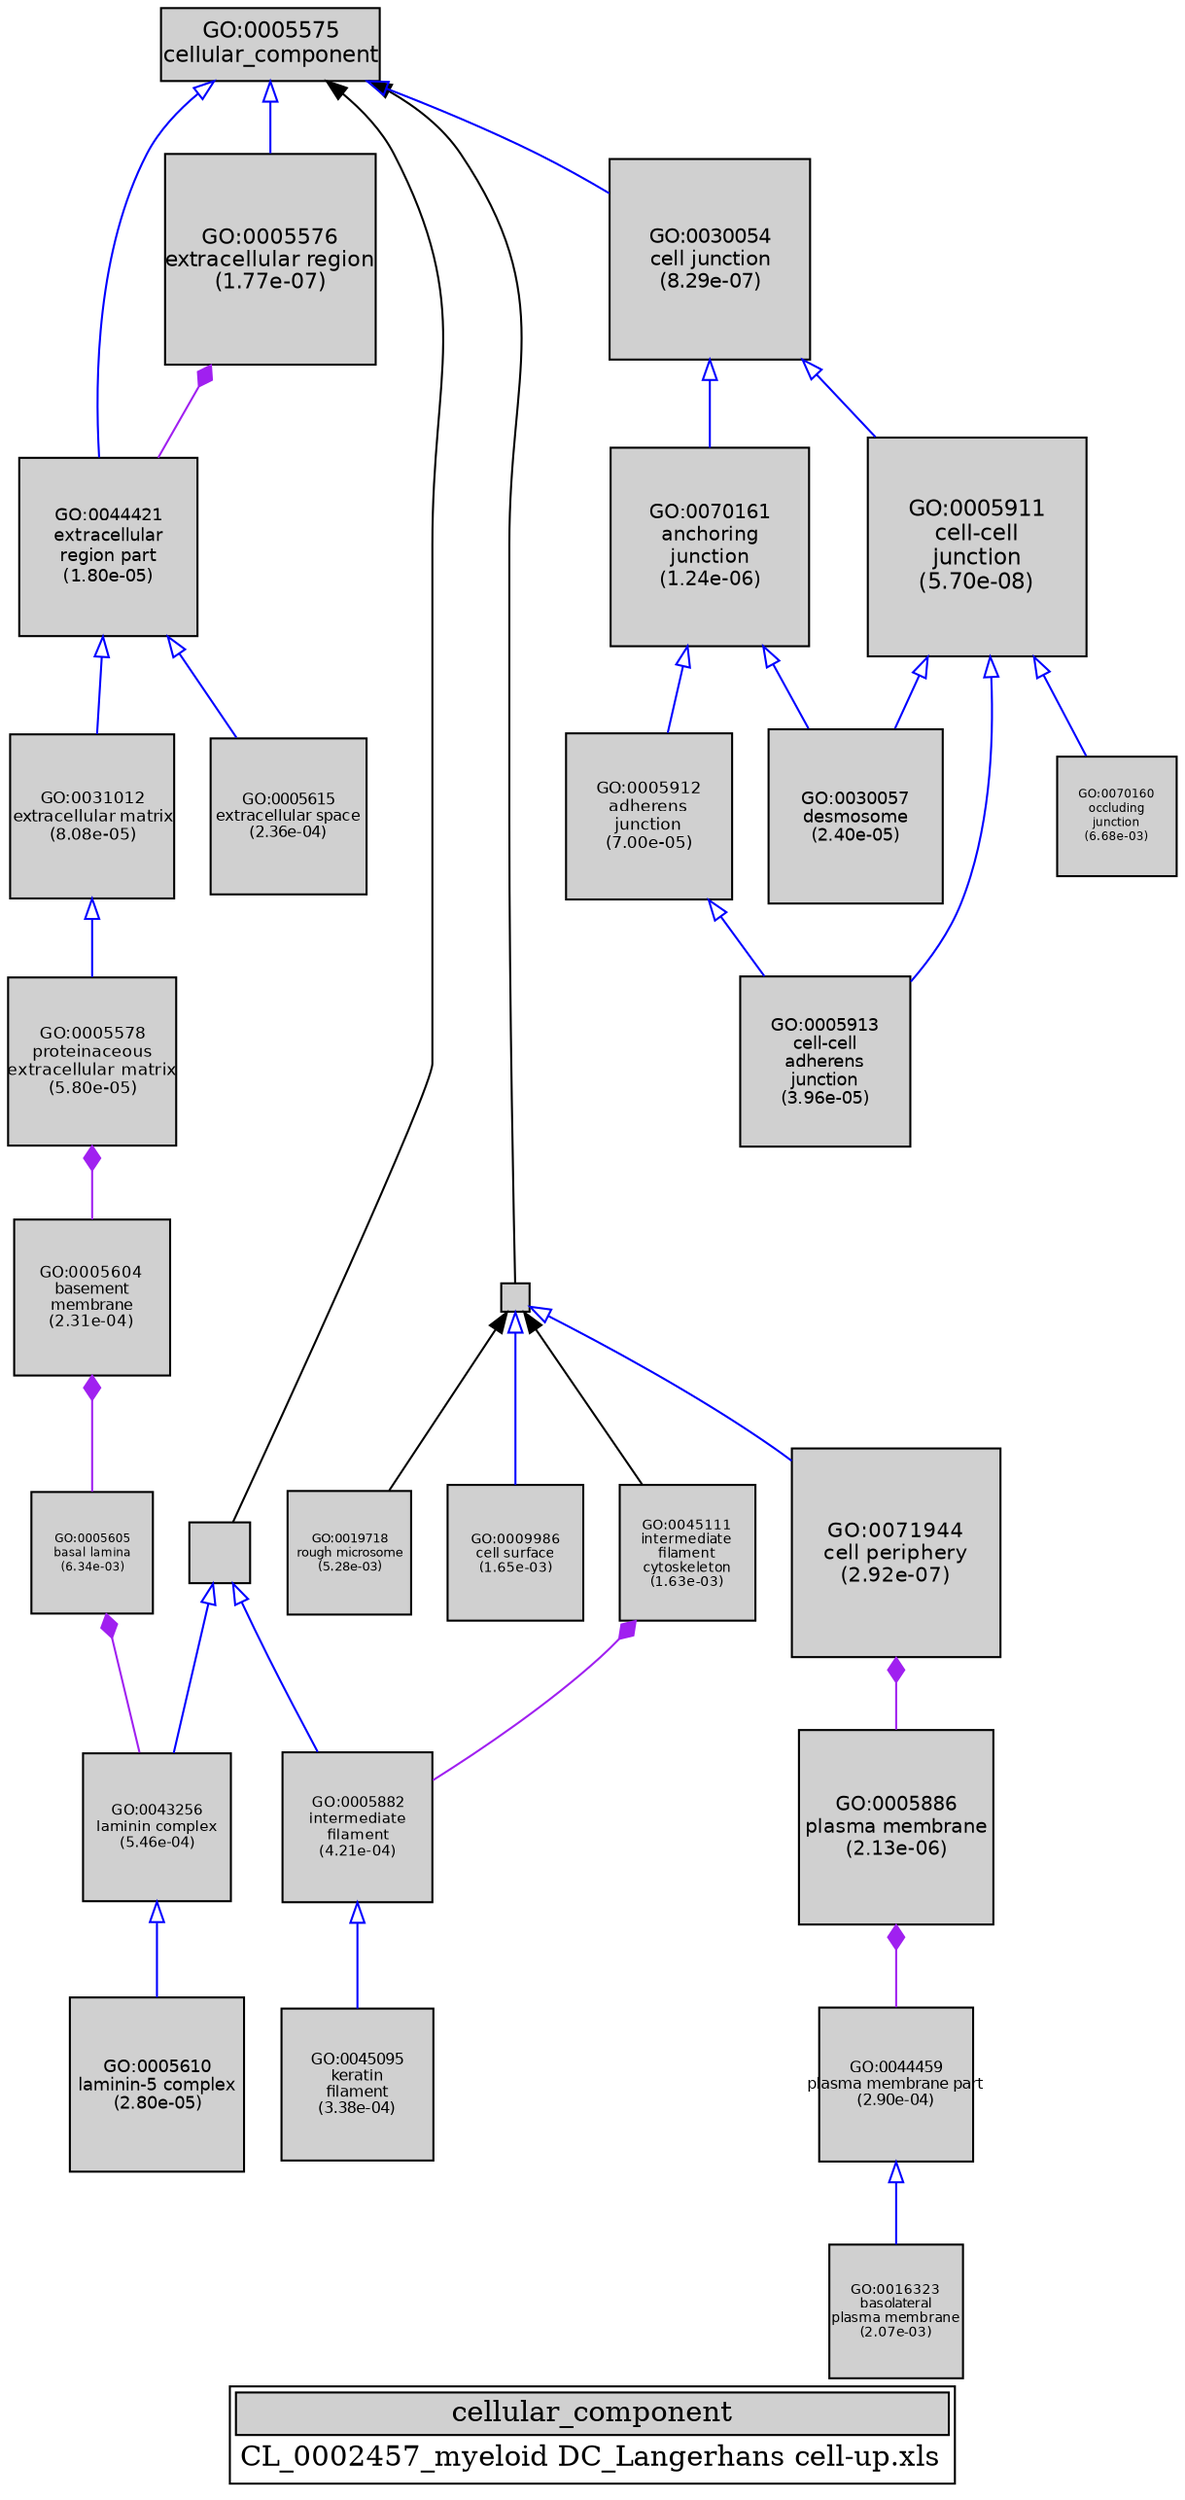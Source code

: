 digraph "cellular_component" {
graph [ bgcolor = "#FFFFFF", label = <<TABLE COLOR="black" BGCOLOR="white"><TR><TD COLSPAN="2" BGCOLOR="#D0D0D0"><FONT COLOR="black">cellular_component</FONT></TD></TR><TR><TD BORDER="0">CL_0002457_myeloid DC_Langerhans cell-up.xls</TD></TR></TABLE>> ];
node [ fontname = "Helvetica" ];

subgraph "nodes" {

node [ style = "filled", fixedsize = "true", width = 1, shape = "box", fontsize = 9, fillcolor = "#D0D0D0", fontcolor = "black", color = "black" ];

"GO:0044459" [ URL = "#GO:0044459", label = <<TABLE BORDER="0"><TR><TD>GO:0044459<BR/>plasma membrane part<BR/>(2.90e-04)</TD></TR></TABLE>>, width = 1.05074827647, shape = "box", fontsize = 7.56538759061, height = 1.05074827647 ];
"GO:0005913" [ URL = "#GO:0005913", label = <<TABLE BORDER="0"><TR><TD>GO:0005913<BR/>cell-cell<BR/>adherens<BR/>junction<BR/>(3.96e-05)</TD></TR></TABLE>>, width = 1.17102788223, shape = "box", fontsize = 8.43140075203, height = 1.17102788223 ];
"GO:0016323" [ URL = "#GO:0016323", label = <<TABLE BORDER="0"><TR><TD>GO:0016323<BR/>basolateral<BR/>plasma membrane<BR/>(2.07e-03)</TD></TR></TABLE>>, width = 0.916374323738, shape = "box", fontsize = 6.59789513091, height = 0.916374323738 ];
"GO:0043234" [ URL = "#GO:0043234", label = "", width = 0.42290749411, shape = "box", height = 0.42290749411 ];
"GO:0043256" [ URL = "#GO:0043256", label = <<TABLE BORDER="0"><TR><TD>GO:0043256<BR/>laminin complex<BR/>(5.46e-04)</TD></TR></TABLE>>, width = 1.00937030148, shape = "box", fontsize = 7.26746617068, height = 1.00937030148 ];
"GO:0005911" [ URL = "#GO:0005911", label = <<TABLE BORDER="0"><TR><TD>GO:0005911<BR/>cell-cell<BR/>junction<BR/>(5.70e-08)</TD></TR></TABLE>>, width = 1.5, shape = "box", fontsize = 10.8, height = 1.5 ];
"GO:0044421" [ URL = "#GO:0044421", label = <<TABLE BORDER="0"><TR><TD>GO:0044421<BR/>extracellular<BR/>region part<BR/>(1.80e-05)</TD></TR></TABLE>>, width = 1.21535488289, shape = "box", fontsize = 8.75055515683, height = 1.21535488289 ];
"GO:0045095" [ URL = "#GO:0045095", label = <<TABLE BORDER="0"><TR><TD>GO:0045095<BR/>keratin<BR/>filament<BR/>(3.38e-04)</TD></TR></TABLE>>, width = 1.04080110494, shape = "box", fontsize = 7.49376795558, height = 1.04080110494 ];
"GO:0005615" [ URL = "#GO:0005615", label = <<TABLE BORDER="0"><TR><TD>GO:0005615<BR/>extracellular space<BR/>(2.36e-04)</TD></TR></TABLE>>, width = 1.06362300309, shape = "box", fontsize = 7.65808562223, height = 1.06362300309 ];
"GO:0031012" [ URL = "#GO:0031012", label = <<TABLE BORDER="0"><TR><TD>GO:0031012<BR/>extracellular matrix<BR/>(8.08e-05)</TD></TR></TABLE>>, width = 1.1293443939, shape = "box", fontsize = 8.13127963609, height = 1.1293443939 ];
"GO:0005575" [ URL = "#GO:0005575", label = <<TABLE BORDER="0"><TR><TD>GO:0005575<BR/>cellular_component</TD></TR></TABLE>>, width = 1.5, shape = "box", fontsize = 10.8 ];
"GO:0005882" [ URL = "#GO:0005882", label = <<TABLE BORDER="0"><TR><TD>GO:0005882<BR/>intermediate<BR/>filament<BR/>(4.21e-04)</TD></TR></TABLE>>, width = 1.02650165178, shape = "box", fontsize = 7.39081189285, height = 1.02650165178 ];
"GO:0044464" [ URL = "#GO:0044464", label = "", width = 0.190132567106, shape = "box", height = 0.190132567106 ];
"GO:0005605" [ URL = "#GO:0005605", label = <<TABLE BORDER="0"><TR><TD>GO:0005605<BR/>basal lamina<BR/>(6.34e-03)</TD></TR></TABLE>>, width = 0.830470949484, shape = "box", fontsize = 5.97939083628, height = 0.830470949484 ];
"GO:0045111" [ URL = "#GO:0045111", label = <<TABLE BORDER="0"><TR><TD>GO:0045111<BR/>intermediate<BR/>filament<BR/>cytoskeleton<BR/>(1.63e-03)</TD></TR></TABLE>>, width = 0.933921123185, shape = "box", fontsize = 6.72423208694, height = 0.933921123185 ];
"GO:0005610" [ URL = "#GO:0005610", label = <<TABLE BORDER="0"><TR><TD>GO:0005610<BR/>laminin-5 complex<BR/>(2.80e-05)</TD></TR></TABLE>>, width = 1.19080876685, shape = "box", fontsize = 8.57382312132, height = 1.19080876685 ];
"GO:0005886" [ URL = "#GO:0005886", label = <<TABLE BORDER="0"><TR><TD>GO:0005886<BR/>plasma membrane<BR/>(2.13e-06)</TD></TR></TABLE>>, width = 1.32797087202, shape = "box", fontsize = 9.56139027853, height = 1.32797087202 ];
"GO:0071944" [ URL = "#GO:0071944", label = <<TABLE BORDER="0"><TR><TD>GO:0071944<BR/>cell periphery<BR/>(2.92e-07)</TD></TR></TABLE>>, width = 1.42505146417, shape = "box", fontsize = 10.260370542, height = 1.42505146417 ];
"GO:0070160" [ URL = "#GO:0070160", label = <<TABLE BORDER="0"><TR><TD>GO:0070160<BR/>occluding<BR/>junction<BR/>(6.68e-03)</TD></TR></TABLE>>, width = 0.826193049521, shape = "box", fontsize = 5.94858995655, height = 0.826193049521 ];
"GO:0005576" [ URL = "#GO:0005576", label = <<TABLE BORDER="0"><TR><TD>GO:0005576<BR/>extracellular region<BR/>(1.77e-07)</TD></TR></TABLE>>, width = 1.44849476741, shape = "box", fontsize = 10.4291623254, height = 1.44849476741 ];
"GO:0005912" [ URL = "#GO:0005912", label = <<TABLE BORDER="0"><TR><TD>GO:0005912<BR/>adherens<BR/>junction<BR/>(7.00e-05)</TD></TR></TABLE>>, width = 1.13788318852, shape = "box", fontsize = 8.19275895734, height = 1.13788318852 ];
"GO:0005578" [ URL = "#GO:0005578", label = <<TABLE BORDER="0"><TR><TD>GO:0005578<BR/>proteinaceous<BR/>extracellular matrix<BR/>(5.80e-05)</TD></TR></TABLE>>, width = 1.14888922719, shape = "box", fontsize = 8.27200243575, height = 1.14888922719 ];
"GO:0070161" [ URL = "#GO:0070161", label = <<TABLE BORDER="0"><TR><TD>GO:0070161<BR/>anchoring<BR/>junction<BR/>(1.24e-06)</TD></TR></TABLE>>, width = 1.3552008845, shape = "box", fontsize = 9.75744636841, height = 1.3552008845 ];
"GO:0019718" [ URL = "#GO:0019718", label = <<TABLE BORDER="0"><TR><TD>GO:0019718<BR/>rough microsome<BR/>(5.28e-03)</TD></TR></TABLE>>, width = 0.8451594519, shape = "box", fontsize = 6.08514805368, height = 0.8451594519 ];
"GO:0030054" [ URL = "#GO:0030054", label = <<TABLE BORDER="0"><TR><TD>GO:0030054<BR/>cell junction<BR/>(8.29e-07)</TD></TR></TABLE>>, width = 1.3749568878, shape = "box", fontsize = 9.8996895922, height = 1.3749568878 ];
"GO:0009986" [ URL = "#GO:0009986", label = <<TABLE BORDER="0"><TR><TD>GO:0009986<BR/>cell surface<BR/>(1.65e-03)</TD></TR></TABLE>>, width = 0.932958403323, shape = "box", fontsize = 6.71730050392, height = 0.932958403323 ];
"GO:0005604" [ URL = "#GO:0005604", label = <<TABLE BORDER="0"><TR><TD>GO:0005604<BR/>basement<BR/>membrane<BR/>(2.31e-04)</TD></TR></TABLE>>, width = 1.06508687064, shape = "box", fontsize = 7.6686254686, height = 1.06508687064 ];
"GO:0030057" [ URL = "#GO:0030057", label = <<TABLE BORDER="0"><TR><TD>GO:0030057<BR/>desmosome<BR/>(2.40e-05)</TD></TR></TABLE>>, width = 1.19943974901, shape = "box", fontsize = 8.63596619285, height = 1.19943974901 ];
}
subgraph "edges" {


edge [ dir = "back", weight = 1 ];
subgraph "regulates" {


edge [ color = "cyan", arrowtail = "none" ];
subgraph "positive" {


edge [ color = "green", arrowtail = "vee" ];
}
subgraph "negative" {


edge [ color = "red", arrowtail = "tee" ];
}
}
subgraph "part_of" {


edge [ color = "purple", arrowtail = "diamond", weight = 2.5 ];
"GO:0045111" -> "GO:0005882";
"GO:0005886" -> "GO:0044459";
"GO:0005578" -> "GO:0005604";
"GO:0005576" -> "GO:0044421";
"GO:0005605" -> "GO:0043256";
"GO:0071944" -> "GO:0005886";
"GO:0005604" -> "GO:0005605";
}
subgraph "is_a" {


edge [ color = "blue", arrowtail = "empty", weight = 5.0 ];
"GO:0005575" -> "GO:0030054";
"GO:0044464" -> "GO:0071944";
"GO:0005575" -> "GO:0044421";
"GO:0044464" -> "GO:0009986";
"GO:0005882" -> "GO:0045095";
"GO:0030054" -> "GO:0070161";
"GO:0005911" -> "GO:0070160";
"GO:0005912" -> "GO:0005913";
"GO:0030054" -> "GO:0005911";
"GO:0044421" -> "GO:0005615";
"GO:0043234" -> "GO:0005882";
"GO:0044459" -> "GO:0016323";
"GO:0070161" -> "GO:0030057";
"GO:0005575" -> "GO:0005576";
"GO:0043234" -> "GO:0043256";
"GO:0070161" -> "GO:0005912";
"GO:0044421" -> "GO:0031012";
"GO:0031012" -> "GO:0005578";
"GO:0005911" -> "GO:0005913";
"GO:0043256" -> "GO:0005610";
"GO:0005911" -> "GO:0030057";
}
"GO:0044464" -> "GO:0045111";
"GO:0044464" -> "GO:0019718";
"GO:0005575" -> "GO:0043234";
"GO:0005575" -> "GO:0044464";
}
}
